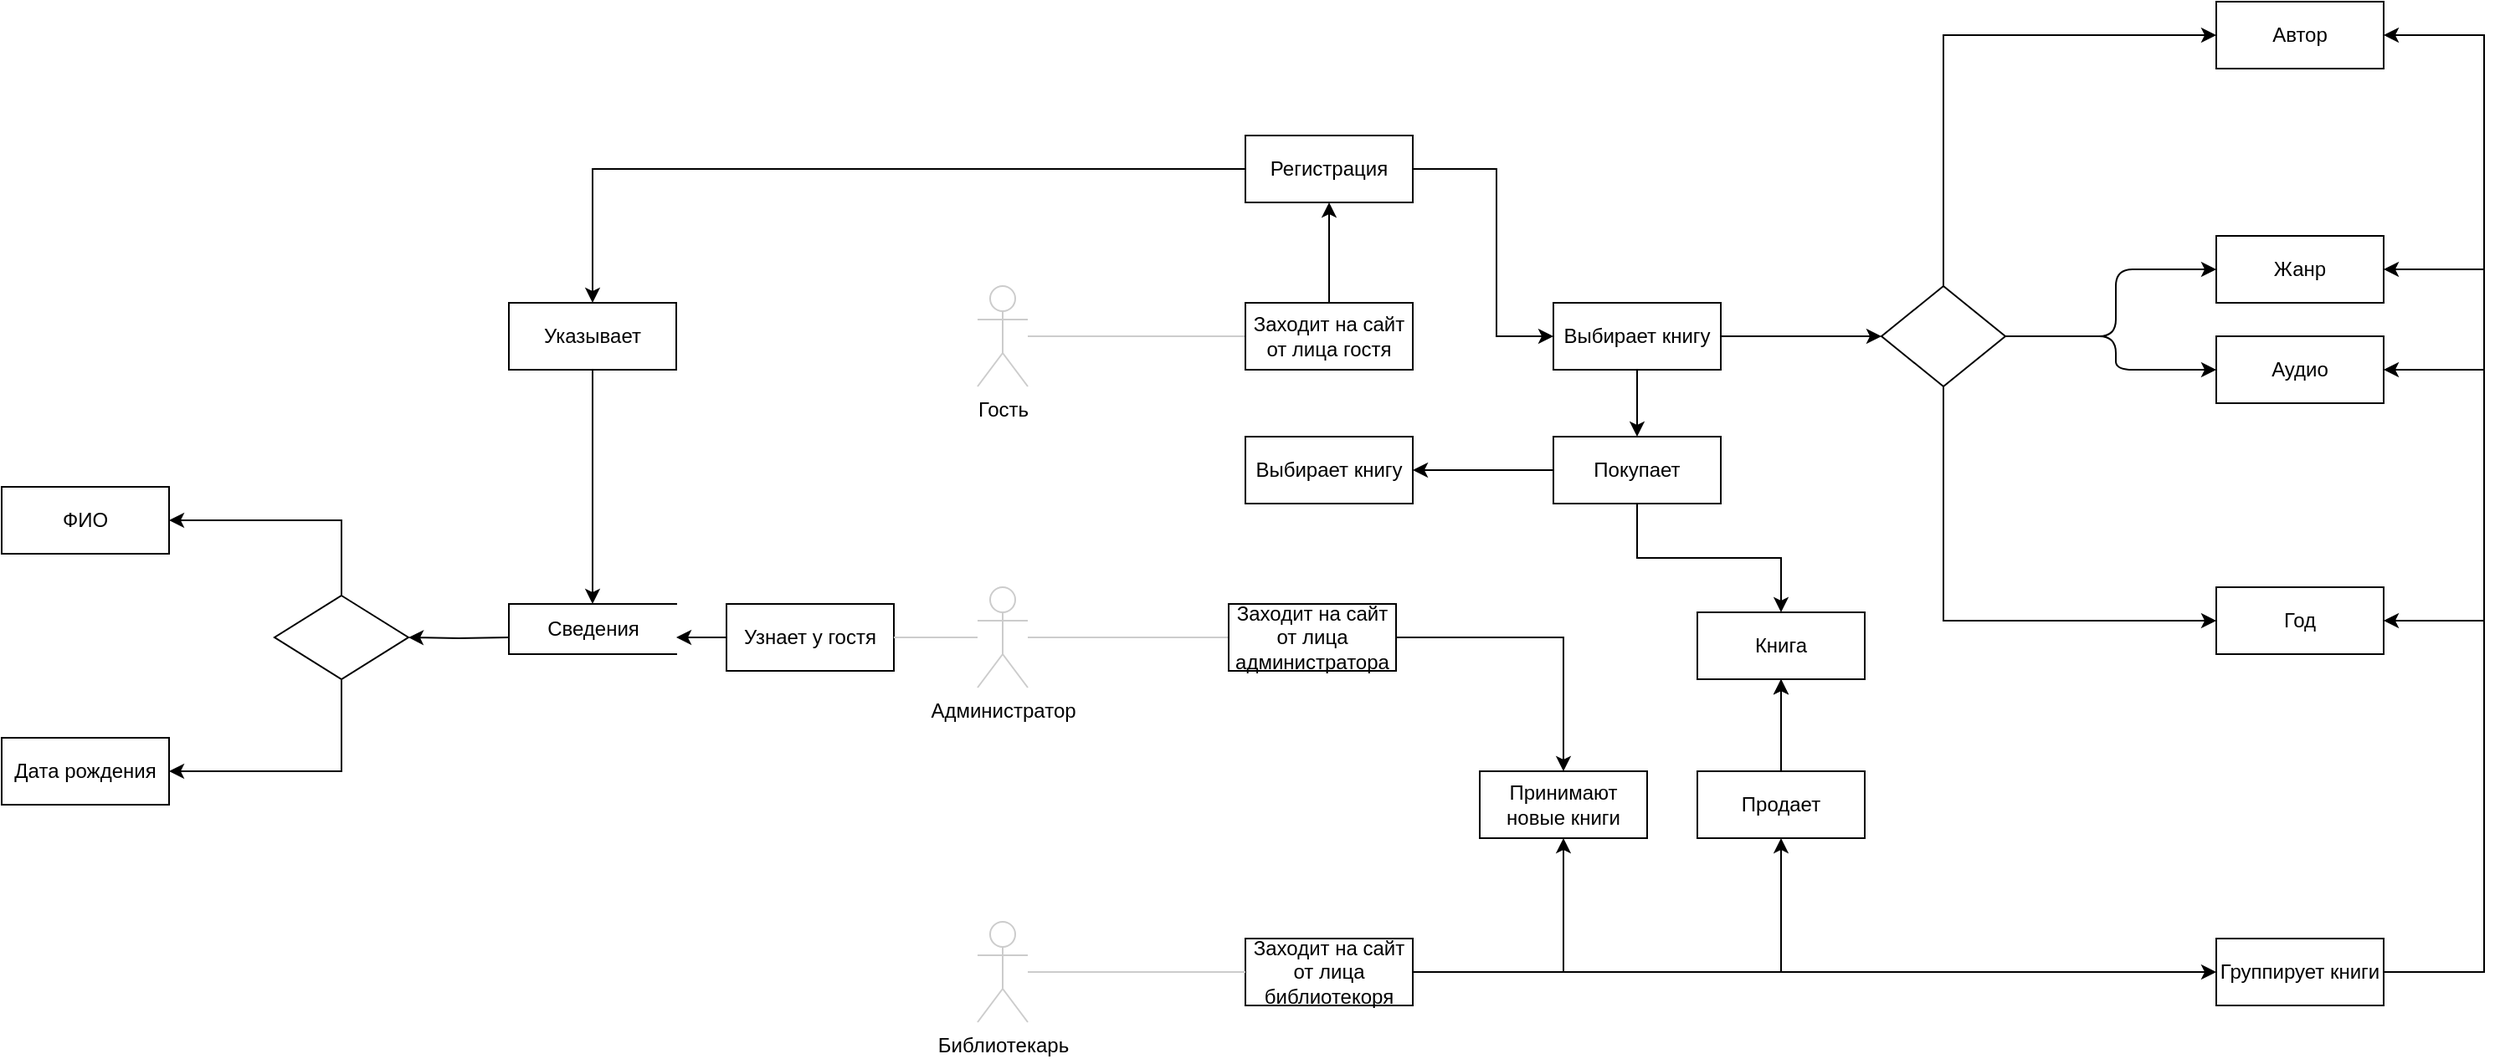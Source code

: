 <mxfile version="15.6.1" type="github">
  <diagram id="-GLtQXDj14qZyoklnuuD" name="Страница 1">
    <mxGraphModel dx="1865" dy="515" grid="1" gridSize="10" guides="1" tooltips="1" connect="1" arrows="1" fold="1" page="1" pageScale="1" pageWidth="827" pageHeight="1169" math="0" shadow="0">
      <root>
        <mxCell id="0" />
        <mxCell id="1" parent="0" />
        <mxCell id="Is6HC1derOJ89-8D8m5b-3" style="edgeStyle=orthogonalEdgeStyle;rounded=0;orthogonalLoop=1;jettySize=auto;html=1;entryX=0;entryY=0.5;entryDx=0;entryDy=0;endArrow=none;endFill=0;strokeColor=#CCCCCC;" parent="1" source="Is6HC1derOJ89-8D8m5b-1" target="Is6HC1derOJ89-8D8m5b-11" edge="1">
          <mxGeometry relative="1" as="geometry">
            <mxPoint x="240" y="280" as="targetPoint" />
            <mxPoint x="130" y="280" as="sourcePoint" />
          </mxGeometry>
        </mxCell>
        <mxCell id="Is6HC1derOJ89-8D8m5b-1" value="Гость" style="shape=umlActor;verticalLabelPosition=bottom;verticalAlign=top;html=1;outlineConnect=0;strokeColor=#CCCCCC;" parent="1" vertex="1">
          <mxGeometry x="70" y="250" width="30" height="60" as="geometry" />
        </mxCell>
        <mxCell id="Is6HC1derOJ89-8D8m5b-4" value="Заходит на сайт от лица библиотекоря" style="rounded=0;whiteSpace=wrap;html=1;" parent="1" vertex="1">
          <mxGeometry x="230" y="640" width="100" height="40" as="geometry" />
        </mxCell>
        <mxCell id="Is6HC1derOJ89-8D8m5b-5" value="Администратор" style="shape=umlActor;verticalLabelPosition=bottom;verticalAlign=top;html=1;outlineConnect=0;strokeColor=#CCCCCC;" parent="1" vertex="1">
          <mxGeometry x="70" y="430" width="30" height="60" as="geometry" />
        </mxCell>
        <mxCell id="Is6HC1derOJ89-8D8m5b-6" value="Библиотекарь" style="shape=umlActor;verticalLabelPosition=bottom;verticalAlign=top;html=1;outlineConnect=0;strokeColor=#CCCCCC;" parent="1" vertex="1">
          <mxGeometry x="70" y="630" width="30" height="60" as="geometry" />
        </mxCell>
        <mxCell id="Is6HC1derOJ89-8D8m5b-9" style="edgeStyle=orthogonalEdgeStyle;rounded=0;orthogonalLoop=1;jettySize=auto;html=1;entryX=0;entryY=0.5;entryDx=0;entryDy=0;endArrow=none;endFill=0;strokeColor=#CCCCCC;" parent="1" source="Is6HC1derOJ89-8D8m5b-6" target="Is6HC1derOJ89-8D8m5b-4" edge="1">
          <mxGeometry relative="1" as="geometry">
            <mxPoint x="310" y="660" as="targetPoint" />
            <mxPoint x="110" y="660" as="sourcePoint" />
          </mxGeometry>
        </mxCell>
        <mxCell id="Is6HC1derOJ89-8D8m5b-10" style="edgeStyle=orthogonalEdgeStyle;rounded=0;orthogonalLoop=1;jettySize=auto;html=1;entryX=0;entryY=0.5;entryDx=0;entryDy=0;endArrow=none;endFill=0;strokeColor=#CCCCCC;" parent="1" source="Is6HC1derOJ89-8D8m5b-5" target="Is6HC1derOJ89-8D8m5b-12" edge="1">
          <mxGeometry relative="1" as="geometry">
            <mxPoint x="230" y="460" as="targetPoint" />
            <mxPoint x="130" y="460" as="sourcePoint" />
          </mxGeometry>
        </mxCell>
        <mxCell id="Is6HC1derOJ89-8D8m5b-16" value="" style="edgeStyle=orthogonalEdgeStyle;rounded=0;orthogonalLoop=1;jettySize=auto;html=1;exitX=1;exitY=0.5;exitDx=0;exitDy=0;entryX=0;entryY=0.5;entryDx=0;entryDy=0;" parent="1" source="Is6HC1derOJ89-8D8m5b-37" target="Is6HC1derOJ89-8D8m5b-14" edge="1">
          <mxGeometry relative="1" as="geometry">
            <Array as="points">
              <mxPoint x="380" y="180" />
              <mxPoint x="380" y="280" />
            </Array>
          </mxGeometry>
        </mxCell>
        <mxCell id="Is6HC1derOJ89-8D8m5b-11" value="Заходит на сайт от лица гостя" style="rounded=0;whiteSpace=wrap;html=1;" parent="1" vertex="1">
          <mxGeometry x="230" y="260" width="100" height="40" as="geometry" />
        </mxCell>
        <mxCell id="Is6HC1derOJ89-8D8m5b-12" value="Заходит на сайт от лица администратора" style="rounded=0;whiteSpace=wrap;html=1;" parent="1" vertex="1">
          <mxGeometry x="220" y="440" width="100" height="40" as="geometry" />
        </mxCell>
        <mxCell id="Is6HC1derOJ89-8D8m5b-15" value="" style="edgeStyle=orthogonalEdgeStyle;rounded=0;orthogonalLoop=1;jettySize=auto;html=1;exitX=0;exitY=0.5;exitDx=0;exitDy=0;entryX=0;entryY=0.5;entryDx=0;entryDy=0;" parent="1" source="Is6HC1derOJ89-8D8m5b-14" target="Is6HC1derOJ89-8D8m5b-14" edge="1">
          <mxGeometry relative="1" as="geometry" />
        </mxCell>
        <mxCell id="Is6HC1derOJ89-8D8m5b-94" value="" style="edgeStyle=orthogonalEdgeStyle;rounded=0;orthogonalLoop=1;jettySize=auto;html=1;" parent="1" source="Is6HC1derOJ89-8D8m5b-14" target="Is6HC1derOJ89-8D8m5b-82" edge="1">
          <mxGeometry relative="1" as="geometry" />
        </mxCell>
        <mxCell id="qZF1I02aohTkv7pD3h1L-2" style="edgeStyle=orthogonalEdgeStyle;rounded=0;orthogonalLoop=1;jettySize=auto;html=1;endArrow=classic;endFill=1;strokeColor=#000000;" edge="1" parent="1" source="Is6HC1derOJ89-8D8m5b-14" target="Is6HC1derOJ89-8D8m5b-19">
          <mxGeometry relative="1" as="geometry" />
        </mxCell>
        <mxCell id="Is6HC1derOJ89-8D8m5b-14" value="Выбирает книгу" style="rounded=0;whiteSpace=wrap;html=1;" parent="1" vertex="1">
          <mxGeometry x="414" y="260" width="100" height="40" as="geometry" />
        </mxCell>
        <mxCell id="Is6HC1derOJ89-8D8m5b-19" value="" style="strokeWidth=1;html=1;shape=mxgraph.flowchart.decision;whiteSpace=wrap;" parent="1" vertex="1">
          <mxGeometry x="610" y="250" width="74" height="60" as="geometry" />
        </mxCell>
        <mxCell id="Is6HC1derOJ89-8D8m5b-29" value="" style="edgeStyle=orthogonalEdgeStyle;rounded=1;orthogonalLoop=1;jettySize=auto;html=1;entryX=0;entryY=0.5;entryDx=0;entryDy=0;" parent="1" source="Is6HC1derOJ89-8D8m5b-19" target="Is6HC1derOJ89-8D8m5b-67" edge="1">
          <mxGeometry relative="1" as="geometry">
            <mxPoint x="647.059" y="340" as="sourcePoint" />
            <mxPoint x="800" y="300" as="targetPoint" />
            <Array as="points">
              <mxPoint x="750" y="280" />
              <mxPoint x="750" y="300" />
            </Array>
          </mxGeometry>
        </mxCell>
        <mxCell id="Is6HC1derOJ89-8D8m5b-30" value="" style="edgeStyle=orthogonalEdgeStyle;rounded=1;orthogonalLoop=1;jettySize=auto;html=1;entryX=0;entryY=0.5;entryDx=0;entryDy=0;" parent="1" source="Is6HC1derOJ89-8D8m5b-19" target="Is6HC1derOJ89-8D8m5b-66" edge="1">
          <mxGeometry relative="1" as="geometry">
            <mxPoint x="657" y="350" as="sourcePoint" />
            <mxPoint x="800" y="240" as="targetPoint" />
            <Array as="points">
              <mxPoint x="750" y="280" />
              <mxPoint x="750" y="240" />
            </Array>
          </mxGeometry>
        </mxCell>
        <mxCell id="Is6HC1derOJ89-8D8m5b-31" value="" style="edgeStyle=orthogonalEdgeStyle;rounded=0;orthogonalLoop=1;jettySize=auto;html=1;exitX=0.5;exitY=0;exitDx=0;exitDy=0;exitPerimeter=0;entryX=0;entryY=0.5;entryDx=0;entryDy=0;" parent="1" source="Is6HC1derOJ89-8D8m5b-19" target="Is6HC1derOJ89-8D8m5b-65" edge="1">
          <mxGeometry relative="1" as="geometry">
            <mxPoint x="640" y="140" as="sourcePoint" />
            <mxPoint x="800" y="100" as="targetPoint" />
            <Array as="points">
              <mxPoint x="647" y="100" />
            </Array>
          </mxGeometry>
        </mxCell>
        <mxCell id="Is6HC1derOJ89-8D8m5b-32" value="" style="edgeStyle=orthogonalEdgeStyle;rounded=0;orthogonalLoop=1;jettySize=auto;html=1;entryX=0;entryY=0.5;entryDx=0;entryDy=0;" parent="1" source="Is6HC1derOJ89-8D8m5b-19" target="Is6HC1derOJ89-8D8m5b-68" edge="1">
          <mxGeometry relative="1" as="geometry">
            <mxPoint x="647.0" y="400" as="sourcePoint" />
            <mxPoint x="710" y="450" as="targetPoint" />
            <Array as="points">
              <mxPoint x="647" y="450" />
            </Array>
          </mxGeometry>
        </mxCell>
        <mxCell id="Is6HC1derOJ89-8D8m5b-37" value="Регистрация" style="rounded=0;whiteSpace=wrap;html=1;" parent="1" vertex="1">
          <mxGeometry x="230" y="160" width="100" height="40" as="geometry" />
        </mxCell>
        <mxCell id="Is6HC1derOJ89-8D8m5b-38" value="" style="edgeStyle=orthogonalEdgeStyle;rounded=0;orthogonalLoop=1;jettySize=auto;html=1;exitX=0.5;exitY=0;exitDx=0;exitDy=0;entryX=0.5;entryY=1;entryDx=0;entryDy=0;" parent="1" source="Is6HC1derOJ89-8D8m5b-11" target="Is6HC1derOJ89-8D8m5b-37" edge="1">
          <mxGeometry relative="1" as="geometry">
            <mxPoint x="340" y="290" as="sourcePoint" />
            <mxPoint x="424" y="290" as="targetPoint" />
          </mxGeometry>
        </mxCell>
        <mxCell id="Is6HC1derOJ89-8D8m5b-39" value="" style="edgeStyle=orthogonalEdgeStyle;rounded=0;orthogonalLoop=1;jettySize=auto;html=1;exitX=0;exitY=0.5;exitDx=0;exitDy=0;entryX=0.5;entryY=0;entryDx=0;entryDy=0;" parent="1" source="Is6HC1derOJ89-8D8m5b-37" target="Is6HC1derOJ89-8D8m5b-42" edge="1">
          <mxGeometry relative="1" as="geometry">
            <mxPoint x="180" y="180" as="sourcePoint" />
            <mxPoint x="-160" y="240" as="targetPoint" />
            <Array as="points">
              <mxPoint x="-160" y="180" />
            </Array>
          </mxGeometry>
        </mxCell>
        <mxCell id="Is6HC1derOJ89-8D8m5b-42" value="Указывает" style="rounded=0;whiteSpace=wrap;html=1;" parent="1" vertex="1">
          <mxGeometry x="-210" y="260" width="100" height="40" as="geometry" />
        </mxCell>
        <mxCell id="Is6HC1derOJ89-8D8m5b-46" value="Узнает у гостя" style="rounded=0;whiteSpace=wrap;html=1;" parent="1" vertex="1">
          <mxGeometry x="-80" y="440" width="100" height="40" as="geometry" />
        </mxCell>
        <mxCell id="Is6HC1derOJ89-8D8m5b-48" style="edgeStyle=orthogonalEdgeStyle;rounded=0;orthogonalLoop=1;jettySize=auto;html=1;entryX=1;entryY=0.5;entryDx=0;entryDy=0;endArrow=none;endFill=0;strokeColor=#CCCCCC;" parent="1" source="Is6HC1derOJ89-8D8m5b-5" target="Is6HC1derOJ89-8D8m5b-46" edge="1">
          <mxGeometry relative="1" as="geometry">
            <mxPoint x="240" y="670" as="targetPoint" />
            <mxPoint x="50" y="660" as="sourcePoint" />
          </mxGeometry>
        </mxCell>
        <mxCell id="Is6HC1derOJ89-8D8m5b-50" style="edgeStyle=orthogonalEdgeStyle;rounded=0;orthogonalLoop=1;jettySize=auto;html=1;exitX=0.5;exitY=1;exitDx=0;exitDy=0;entryX=0.5;entryY=0;entryDx=0;entryDy=0;" parent="1" source="Is6HC1derOJ89-8D8m5b-42" edge="1">
          <mxGeometry relative="1" as="geometry">
            <mxPoint x="-160" y="440" as="targetPoint" />
            <mxPoint x="-150" y="650" as="sourcePoint" />
          </mxGeometry>
        </mxCell>
        <mxCell id="Is6HC1derOJ89-8D8m5b-51" value="" style="rhombus;whiteSpace=wrap;html=1;" parent="1" vertex="1">
          <mxGeometry x="-350" y="435" width="80" height="50" as="geometry" />
        </mxCell>
        <mxCell id="Is6HC1derOJ89-8D8m5b-52" style="edgeStyle=orthogonalEdgeStyle;rounded=0;orthogonalLoop=1;jettySize=auto;html=1;entryX=1;entryY=0.5;entryDx=0;entryDy=0;exitX=0;exitY=0.5;exitDx=0;exitDy=0;" parent="1" target="Is6HC1derOJ89-8D8m5b-51" edge="1">
          <mxGeometry relative="1" as="geometry">
            <mxPoint x="240" y="470" as="targetPoint" />
            <mxPoint x="-210" y="460" as="sourcePoint" />
          </mxGeometry>
        </mxCell>
        <mxCell id="Is6HC1derOJ89-8D8m5b-53" style="edgeStyle=orthogonalEdgeStyle;rounded=0;orthogonalLoop=1;jettySize=auto;html=1;exitX=0.5;exitY=0;exitDx=0;exitDy=0;" parent="1" source="Is6HC1derOJ89-8D8m5b-51" target="Is6HC1derOJ89-8D8m5b-55" edge="1">
          <mxGeometry relative="1" as="geometry">
            <mxPoint x="-410" y="390" as="targetPoint" />
            <mxPoint x="120" y="480" as="sourcePoint" />
            <Array as="points">
              <mxPoint x="-310" y="390" />
            </Array>
          </mxGeometry>
        </mxCell>
        <mxCell id="Is6HC1derOJ89-8D8m5b-54" style="edgeStyle=orthogonalEdgeStyle;rounded=0;orthogonalLoop=1;jettySize=auto;html=1;exitX=0.5;exitY=1;exitDx=0;exitDy=0;entryX=1;entryY=0.5;entryDx=0;entryDy=0;" parent="1" source="Is6HC1derOJ89-8D8m5b-51" target="Is6HC1derOJ89-8D8m5b-56" edge="1">
          <mxGeometry relative="1" as="geometry">
            <mxPoint x="-420" y="540" as="targetPoint" />
            <mxPoint x="-310" y="585" as="sourcePoint" />
            <Array as="points">
              <mxPoint x="-310" y="540" />
            </Array>
          </mxGeometry>
        </mxCell>
        <mxCell id="Is6HC1derOJ89-8D8m5b-55" value="ФИО" style="rounded=0;whiteSpace=wrap;html=1;" parent="1" vertex="1">
          <mxGeometry x="-513" y="370" width="100" height="40" as="geometry" />
        </mxCell>
        <mxCell id="Is6HC1derOJ89-8D8m5b-56" value="Дата рождения" style="rounded=0;whiteSpace=wrap;html=1;" parent="1" vertex="1">
          <mxGeometry x="-513" y="520" width="100" height="40" as="geometry" />
        </mxCell>
        <mxCell id="Is6HC1derOJ89-8D8m5b-57" style="edgeStyle=orthogonalEdgeStyle;rounded=0;orthogonalLoop=1;jettySize=auto;html=1;exitX=0;exitY=0.5;exitDx=0;exitDy=0;entryX=1;entryY=0.5;entryDx=0;entryDy=0;" parent="1" source="Is6HC1derOJ89-8D8m5b-46" edge="1">
          <mxGeometry relative="1" as="geometry">
            <mxPoint x="-110" y="460" as="targetPoint" />
            <mxPoint x="-150" y="310" as="sourcePoint" />
          </mxGeometry>
        </mxCell>
        <mxCell id="Is6HC1derOJ89-8D8m5b-58" value="Принимают новые книги" style="rounded=0;whiteSpace=wrap;html=1;" parent="1" vertex="1">
          <mxGeometry x="370" y="540" width="100" height="40" as="geometry" />
        </mxCell>
        <mxCell id="Is6HC1derOJ89-8D8m5b-63" style="edgeStyle=orthogonalEdgeStyle;rounded=0;orthogonalLoop=1;jettySize=auto;html=1;exitX=1;exitY=0.5;exitDx=0;exitDy=0;entryX=0.5;entryY=0;entryDx=0;entryDy=0;" parent="1" source="Is6HC1derOJ89-8D8m5b-12" target="Is6HC1derOJ89-8D8m5b-58" edge="1">
          <mxGeometry relative="1" as="geometry">
            <mxPoint x="490" y="600" as="targetPoint" />
            <mxPoint x="490" y="460" as="sourcePoint" />
          </mxGeometry>
        </mxCell>
        <mxCell id="Is6HC1derOJ89-8D8m5b-64" style="edgeStyle=orthogonalEdgeStyle;rounded=0;orthogonalLoop=1;jettySize=auto;html=1;exitX=1;exitY=0.5;exitDx=0;exitDy=0;entryX=0.5;entryY=1;entryDx=0;entryDy=0;" parent="1" source="Is6HC1derOJ89-8D8m5b-4" target="Is6HC1derOJ89-8D8m5b-58" edge="1">
          <mxGeometry relative="1" as="geometry">
            <mxPoint x="440" y="620" as="targetPoint" />
            <mxPoint x="440" y="710" as="sourcePoint" />
            <Array as="points">
              <mxPoint x="420" y="660" />
            </Array>
          </mxGeometry>
        </mxCell>
        <mxCell id="Is6HC1derOJ89-8D8m5b-65" value="Автор" style="rounded=0;whiteSpace=wrap;html=1;" parent="1" vertex="1">
          <mxGeometry x="810" y="80" width="100" height="40" as="geometry" />
        </mxCell>
        <mxCell id="Is6HC1derOJ89-8D8m5b-66" value="Жанр" style="rounded=0;whiteSpace=wrap;html=1;" parent="1" vertex="1">
          <mxGeometry x="810" y="220" width="100" height="40" as="geometry" />
        </mxCell>
        <mxCell id="Is6HC1derOJ89-8D8m5b-67" value="Аудио" style="rounded=0;whiteSpace=wrap;html=1;" parent="1" vertex="1">
          <mxGeometry x="810" y="280" width="100" height="40" as="geometry" />
        </mxCell>
        <mxCell id="Is6HC1derOJ89-8D8m5b-68" value="Год" style="rounded=0;whiteSpace=wrap;html=1;" parent="1" vertex="1">
          <mxGeometry x="810" y="430" width="100" height="40" as="geometry" />
        </mxCell>
        <mxCell id="Is6HC1derOJ89-8D8m5b-74" style="edgeStyle=orthogonalEdgeStyle;rounded=0;orthogonalLoop=1;jettySize=auto;html=1;exitX=1;exitY=0.5;exitDx=0;exitDy=0;entryX=0;entryY=0.5;entryDx=0;entryDy=0;" parent="1" source="Is6HC1derOJ89-8D8m5b-4" target="Is6HC1derOJ89-8D8m5b-75" edge="1">
          <mxGeometry relative="1" as="geometry">
            <mxPoint x="780" y="660" as="targetPoint" />
            <mxPoint x="340" y="670" as="sourcePoint" />
            <Array as="points" />
          </mxGeometry>
        </mxCell>
        <mxCell id="Is6HC1derOJ89-8D8m5b-75" value="Группирует книги" style="rounded=0;whiteSpace=wrap;html=1;" parent="1" vertex="1">
          <mxGeometry x="810" y="640" width="100" height="40" as="geometry" />
        </mxCell>
        <mxCell id="Is6HC1derOJ89-8D8m5b-76" value="" style="edgeStyle=orthogonalEdgeStyle;rounded=0;orthogonalLoop=1;jettySize=auto;html=1;exitX=1;exitY=0.5;exitDx=0;exitDy=0;entryX=1;entryY=0.5;entryDx=0;entryDy=0;" parent="1" source="Is6HC1derOJ89-8D8m5b-75" target="Is6HC1derOJ89-8D8m5b-68" edge="1">
          <mxGeometry relative="1" as="geometry">
            <mxPoint x="1060" y="570" as="sourcePoint" />
            <mxPoint x="970" y="450" as="targetPoint" />
            <Array as="points">
              <mxPoint x="970" y="660" />
              <mxPoint x="970" y="450" />
            </Array>
          </mxGeometry>
        </mxCell>
        <mxCell id="Is6HC1derOJ89-8D8m5b-77" value="" style="edgeStyle=orthogonalEdgeStyle;rounded=0;orthogonalLoop=1;jettySize=auto;html=1;exitX=1;exitY=0.5;exitDx=0;exitDy=0;entryX=1;entryY=0.5;entryDx=0;entryDy=0;" parent="1" source="Is6HC1derOJ89-8D8m5b-75" target="Is6HC1derOJ89-8D8m5b-67" edge="1">
          <mxGeometry relative="1" as="geometry">
            <mxPoint x="920" y="670" as="sourcePoint" />
            <mxPoint x="920" y="300" as="targetPoint" />
            <Array as="points">
              <mxPoint x="970" y="660" />
              <mxPoint x="970" y="300" />
            </Array>
          </mxGeometry>
        </mxCell>
        <mxCell id="Is6HC1derOJ89-8D8m5b-78" value="" style="edgeStyle=orthogonalEdgeStyle;rounded=0;orthogonalLoop=1;jettySize=auto;html=1;exitX=1;exitY=0.5;exitDx=0;exitDy=0;entryX=1;entryY=0.5;entryDx=0;entryDy=0;" parent="1" source="Is6HC1derOJ89-8D8m5b-75" target="Is6HC1derOJ89-8D8m5b-66" edge="1">
          <mxGeometry relative="1" as="geometry">
            <mxPoint x="920" y="670" as="sourcePoint" />
            <mxPoint x="920" y="240" as="targetPoint" />
            <Array as="points">
              <mxPoint x="970" y="660" />
              <mxPoint x="970" y="240" />
            </Array>
          </mxGeometry>
        </mxCell>
        <mxCell id="Is6HC1derOJ89-8D8m5b-80" value="" style="edgeStyle=orthogonalEdgeStyle;rounded=0;orthogonalLoop=1;jettySize=auto;html=1;exitX=1;exitY=0.5;exitDx=0;exitDy=0;entryX=1;entryY=0.5;entryDx=0;entryDy=0;" parent="1" source="Is6HC1derOJ89-8D8m5b-75" target="Is6HC1derOJ89-8D8m5b-65" edge="1">
          <mxGeometry relative="1" as="geometry">
            <mxPoint x="970" y="660" as="sourcePoint" />
            <mxPoint x="980" y="100" as="targetPoint" />
            <Array as="points">
              <mxPoint x="970" y="660" />
              <mxPoint x="970" y="100" />
            </Array>
          </mxGeometry>
        </mxCell>
        <mxCell id="Is6HC1derOJ89-8D8m5b-81" value="Книга" style="rounded=0;whiteSpace=wrap;html=1;" parent="1" vertex="1">
          <mxGeometry x="500" y="445" width="100" height="40" as="geometry" />
        </mxCell>
        <mxCell id="Is6HC1derOJ89-8D8m5b-90" value="" style="edgeStyle=orthogonalEdgeStyle;rounded=0;orthogonalLoop=1;jettySize=auto;html=1;" parent="1" source="Is6HC1derOJ89-8D8m5b-82" target="Is6HC1derOJ89-8D8m5b-81" edge="1">
          <mxGeometry relative="1" as="geometry" />
        </mxCell>
        <mxCell id="Is6HC1derOJ89-8D8m5b-95" value="" style="edgeStyle=orthogonalEdgeStyle;rounded=0;orthogonalLoop=1;jettySize=auto;html=1;" parent="1" source="Is6HC1derOJ89-8D8m5b-82" target="Is6HC1derOJ89-8D8m5b-92" edge="1">
          <mxGeometry relative="1" as="geometry" />
        </mxCell>
        <mxCell id="Is6HC1derOJ89-8D8m5b-82" value="Покупает" style="rounded=0;whiteSpace=wrap;html=1;" parent="1" vertex="1">
          <mxGeometry x="414" y="340" width="100" height="40" as="geometry" />
        </mxCell>
        <mxCell id="Is6HC1derOJ89-8D8m5b-87" value="" style="edgeStyle=orthogonalEdgeStyle;rounded=0;orthogonalLoop=1;jettySize=auto;html=1;exitX=0.5;exitY=0;exitDx=0;exitDy=0;" parent="1" source="Is6HC1derOJ89-8D8m5b-83" target="Is6HC1derOJ89-8D8m5b-81" edge="1">
          <mxGeometry relative="1" as="geometry" />
        </mxCell>
        <mxCell id="Is6HC1derOJ89-8D8m5b-83" value="Продает" style="rounded=0;whiteSpace=wrap;html=1;" parent="1" vertex="1">
          <mxGeometry x="500" y="540" width="100" height="40" as="geometry" />
        </mxCell>
        <mxCell id="Is6HC1derOJ89-8D8m5b-84" style="edgeStyle=orthogonalEdgeStyle;rounded=0;orthogonalLoop=1;jettySize=auto;html=1;exitX=1;exitY=0.5;exitDx=0;exitDy=0;entryX=0.5;entryY=1;entryDx=0;entryDy=0;" parent="1" source="Is6HC1derOJ89-8D8m5b-4" target="Is6HC1derOJ89-8D8m5b-83" edge="1">
          <mxGeometry relative="1" as="geometry">
            <mxPoint x="550" y="600" as="targetPoint" />
            <mxPoint x="460" y="690" as="sourcePoint" />
            <Array as="points">
              <mxPoint x="550" y="660" />
            </Array>
          </mxGeometry>
        </mxCell>
        <mxCell id="Is6HC1derOJ89-8D8m5b-86" style="edgeStyle=orthogonalEdgeStyle;rounded=0;orthogonalLoop=1;jettySize=auto;html=1;entryX=0.5;entryY=1;entryDx=0;entryDy=0;" parent="1" target="Is6HC1derOJ89-8D8m5b-81" edge="1">
          <mxGeometry relative="1" as="geometry">
            <mxPoint x="549.5" y="490" as="targetPoint" />
            <mxPoint x="550" y="515" as="sourcePoint" />
            <Array as="points" />
          </mxGeometry>
        </mxCell>
        <mxCell id="Is6HC1derOJ89-8D8m5b-92" value="Выбирает книгу" style="rounded=0;whiteSpace=wrap;html=1;" parent="1" vertex="1">
          <mxGeometry x="230" y="340" width="100" height="40" as="geometry" />
        </mxCell>
        <mxCell id="qZF1I02aohTkv7pD3h1L-1" value="Сведения" style="html=1;dashed=0;whitespace=wrap;shape=partialRectangle;right=0;strokeColor=#000000;" vertex="1" parent="1">
          <mxGeometry x="-210" y="440" width="100" height="30" as="geometry" />
        </mxCell>
      </root>
    </mxGraphModel>
  </diagram>
</mxfile>
